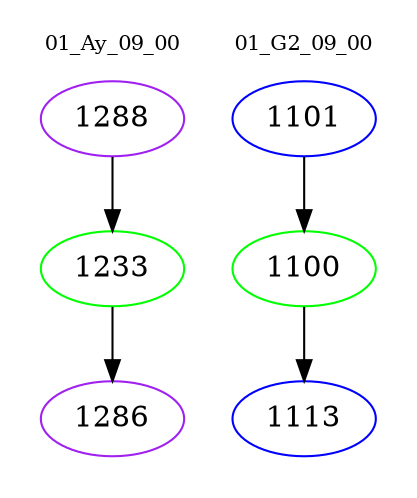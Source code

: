 digraph{
subgraph cluster_0 {
color = white
label = "01_Ay_09_00";
fontsize=10;
T0_1288 [label="1288", color="purple"]
T0_1288 -> T0_1233 [color="black"]
T0_1233 [label="1233", color="green"]
T0_1233 -> T0_1286 [color="black"]
T0_1286 [label="1286", color="purple"]
}
subgraph cluster_1 {
color = white
label = "01_G2_09_00";
fontsize=10;
T1_1101 [label="1101", color="blue"]
T1_1101 -> T1_1100 [color="black"]
T1_1100 [label="1100", color="green"]
T1_1100 -> T1_1113 [color="black"]
T1_1113 [label="1113", color="blue"]
}
}
